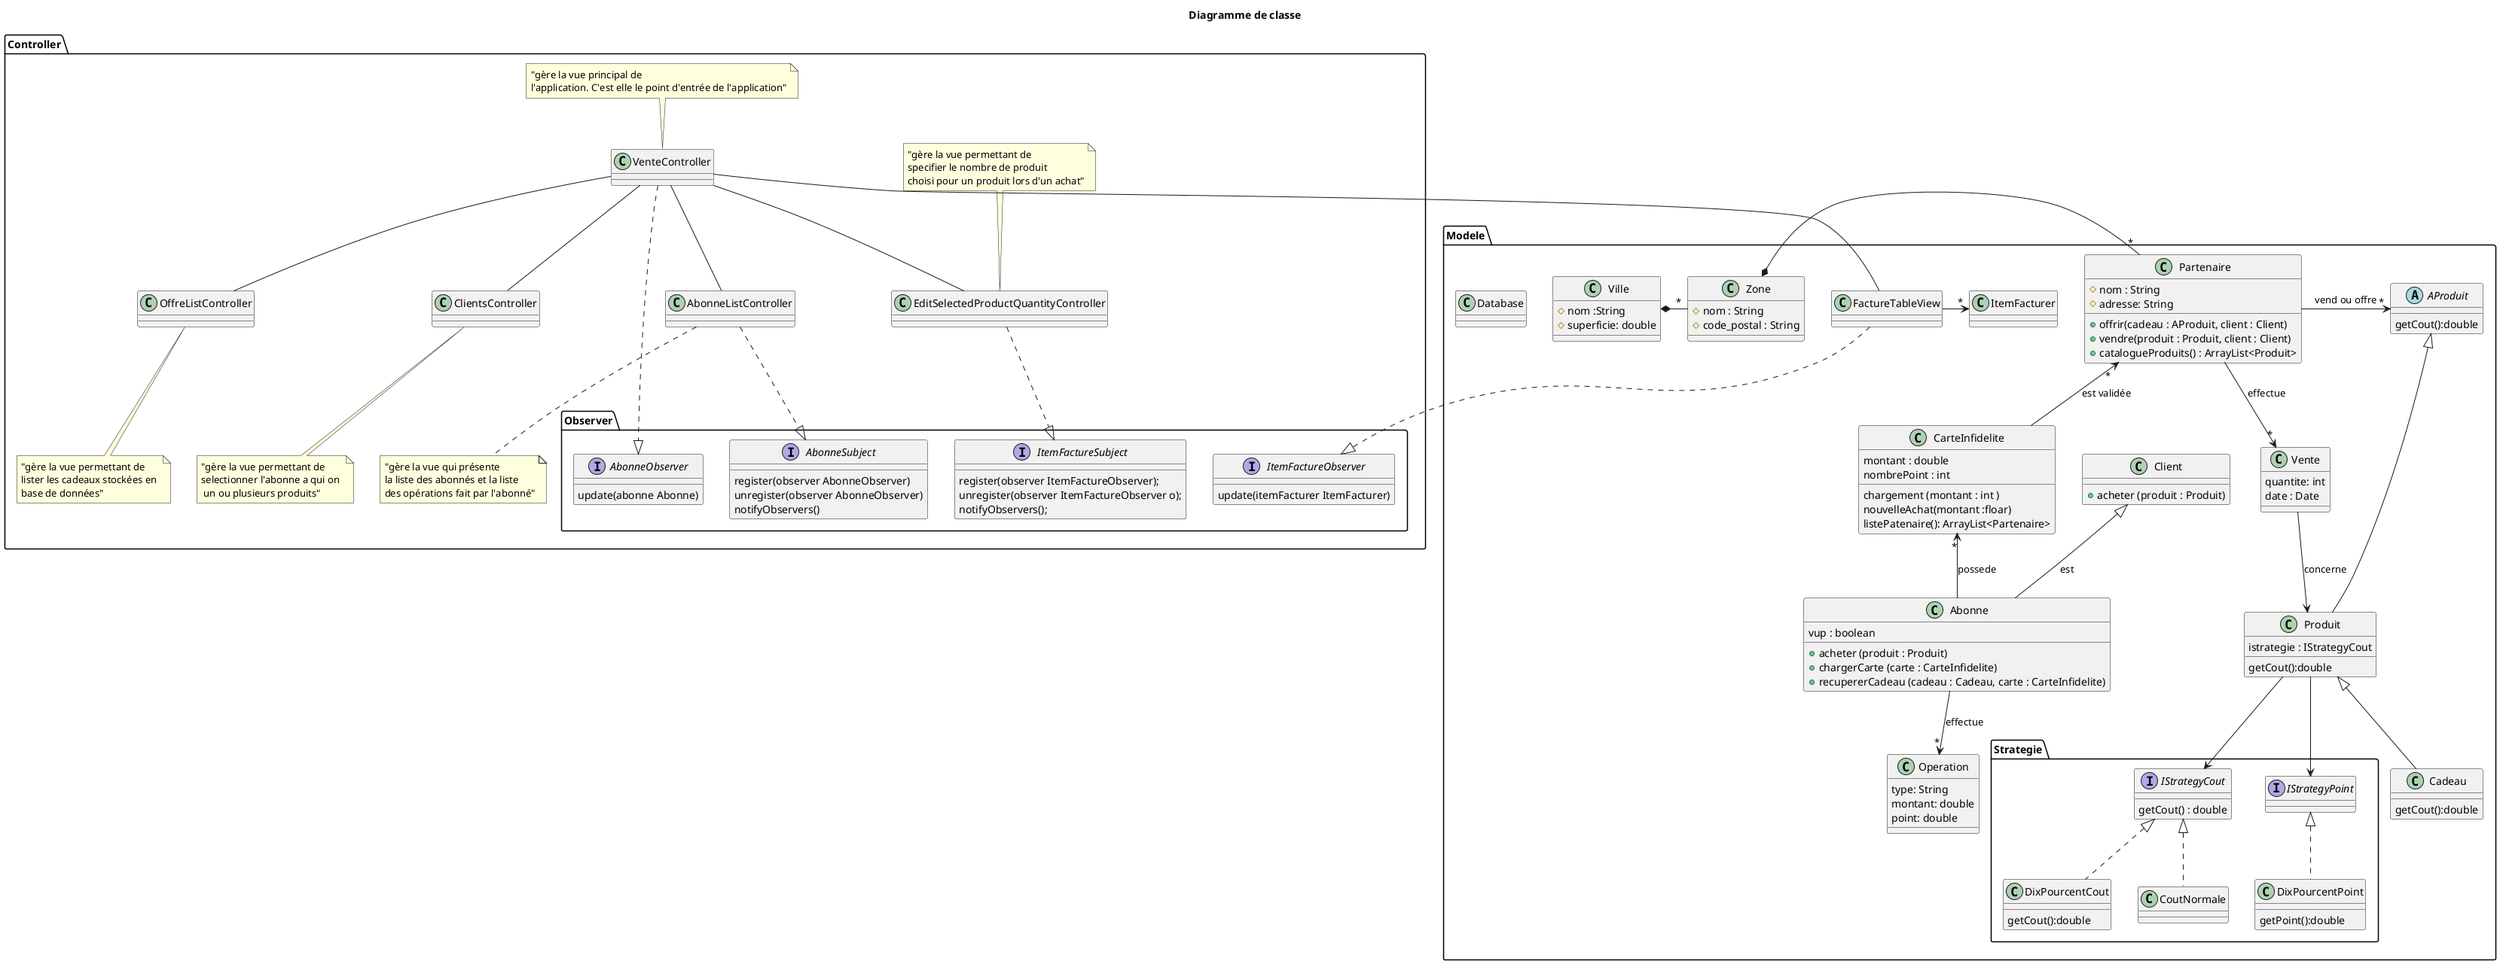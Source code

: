 @startuml
title Diagramme de classe
' skinparam linetype ortho

package Modele{

    class Partenaire{
        # nom : String
        # adresse: String
        + offrir(cadeau : AProduit, client : Client)
        + vendre(produit : Produit, client : Client)
        + catalogueProduits() : ArrayList<Produit>
    }

    class Zone{
        # nom : String
        # code_postal : String
    }

    class Abonne{
        vup : boolean
        + acheter (produit : Produit)
        + chargerCarte (carte : CarteInfidelite)
        + recupererCadeau (cadeau : Cadeau, carte : CarteInfidelite)
    }

    class Client{
        + acheter (produit : Produit)
    }

    class CarteInfidelite{
        montant : double
        nombrePoint : int
        chargement (montant : int )
        nouvelleAchat(montant :floar)
        listePatenaire(): ArrayList<Partenaire>
    }
    class Ville{
        # nom :String
        # superficie: double
    }

    abstract  AProduit{
        getCout():double
    }
    class Produit{
        istrategie : IStrategyCout
        getCout():double
    }

    class Cadeau{
        getCout():double
    }
    Produit -left-|> AProduit
    Cadeau -up-|> Produit


    package Strategie{
        class CoutNormale
        class DixPourcentPoint{
            getPoint():double
        }
        class DixPourcentCout{
            getCout():double
        }
        interface IStrategyCout{
            getCout() : double
        }
        interface IStrategyPoint
        CoutNormale .up.|> IStrategyCout
        DixPourcentPoint .up.|> IStrategyPoint
        DixPourcentCout .up.|> IStrategyCout
    }



    class ItemFacturer{

    }

    class FactureTableView {

    }

    FactureTableView -right-> "*"ItemFacturer

    class Vente{
        quantite: int
        date : Date
    }

    class Operation{
        type: String
        montant: double
        point: double
    }

    class Database{

    }

    Abonne -up-> "*"CarteInfidelite : possede
    Abonne -up-|> Client : est

    Ville *-right- "*" Zone
    Zone *-right- "*" Partenaire
    Partenaire -> "*" AProduit : vend ou offre
    Produit --> IStrategyCout
    Produit --> IStrategyPoint
    CarteInfidelite -up-> "*"Partenaire : "est validée"
    Partenaire --> "*" Vente : effectue
    Abonne --> "*" Operation : effectue
    Vente --> Produit: concerne

}

package Controller{
    class AbonneListController{

    }
    note bottom : "gère la vue qui présente \nla liste des abonnés et la liste\ndes opérations fait par l'abonné"


    class ClientsController{

    }
    note bottom: "gère la vue permettant de \nselectionner l'abonne a qui on \n un ou plusieurs produits"


    class EditSelectedProductQuantityController{

    }
    note top: "gère la vue permettant de \nspecifier le nombre de produit \nchoisi pour un produit lors d'un achat"


    class OffreListController{

    }
    note bottom : "gère la vue permettant de \nlister les cadeaux stockées en \nbase de données"


    class VenteController{

    }
    note top: "gère la vue principal de \nl'application. C'est elle le point d'entrée de l'application"

    package Observer{
        interface AbonneObserver{
            update(abonne Abonne)
        }

        interface AbonneSubject{
            register(observer AbonneObserver)
            unregister(observer AbonneObserver)
            notifyObservers()

        }

        interface ItemFactureObserver{
            update(itemFacturer ItemFacturer)
        }

        interface ItemFactureSubject {
            register(observer ItemFactureObserver);
            unregister(observer ItemFactureObserver o);
            notifyObservers();
        }



    }

    VenteController ..|>AbonneObserver
    EditSelectedProductQuantityController ..|>ItemFactureSubject
    AbonneListController ..|>AbonneSubject
    VenteController -- ClientsController
    VenteController -- OffreListController
    VenteController -- AbonneListController
    VenteController -- EditSelectedProductQuantityController
    VenteController -- FactureTableView
    FactureTableView ..|> ItemFactureObserver

}
@enduml

@startuml
title cas1
left to right direction

actor client as C
rectangle "cumul de points" {
    usecase "faire achat" as UC1
    usecase "valider carte" as UC2

    UC1 .> UC2 : <<include>>

}

C -- UC1
@enduml

@startuml
title cas2
left to right direction

actor client as C
rectangle "Bonus d'infidelite" {
    usecase "Utiliser carte" as UC1
    usecase "valider carte" as UC2

    UC1 .> UC2 : <<include>>
}

C -- UC1
@enduml

@startuml
title cas3
left to right direction

actor client as C
rectangle "Consulter solde" {
    usecase "consulter solde" as UC1
    usecase "valider carte" as UC2

    UC1 .> UC2 : <<include>>

}

C -- UC1
@enduml



@startuml
title cas4
left to right direction

actor client as C
rectangle "Catalogue des cadeaux" {
    usecase "consulter annuaire" as UC1
    usecase "Consulter description cadeau" as UC2
    usecase "Consulter description magasin" as UC3

    UC2 .> UC1 : <<extends>>
    UC3 .up.> UC1 : <<extends>>

}

C -- UC1
@enduml

@startuml
title cas5
left to right direction

actor client as C
rectangle "Achat cadeau" {
    usecase "demander offre" as UC1
    usecase "acheter offre" as UC2
    usecase "valider carte" as UC3

    UC2 .> UC1 : <<extends>>
    UC2 .down.> UC3 : <<include>>

}

C -- UC1
@enduml

@startuml
title cas6
left to right direction

actor Employe
rectangle "Obtenir statut vup et achat de ticket parcometre municipale gratuit" {
    usecase "achat de cadeau" as UC1
    usecase UC2 as "devenir vup.
    --
    montant hebdomanaire achat >= 100$"
    usecase "achat stationnement parcometre municipal" as UC3
    usecase "stationnement gratuit" as UC4
    usecase "stationnement payant" as UC5

    (UC1) ..> (UC3) : <<extends>>
    (UC2) .>(UC1): <<include>>
    (UC4) .>(UC2) :<<include>>
    (UC4) -left-|> (UC3)
    (UC5) -down-|> (UC3)

}

Employe --> UC1
@enduml

@startuml
left to right direction

actor Employe
actor client
rectangle "Lister les transactions  et calculer les statistiques" {
    usecase "calculer les statistiques" as UC1
    usecase "participation des clients" as UC2
    usecase "cadeaux populaire" as UC3
    usecase "heure d'achalandage" as UC4
    usecase "lister les transactions" as UC5
    usecase "débit" as UC6
    usecase "crédit" as UC7

    (UC1) ..> (UC3) : <<extends>>
    (UC1) ..>(UC4): <<extends>>
    (UC1) ..>(UC2) :<<extends>>
    (UC6) -right-|> (UC5)
    (UC7) --|> (UC5)

}

Employe --> UC1
client --> UC5
@enduml

